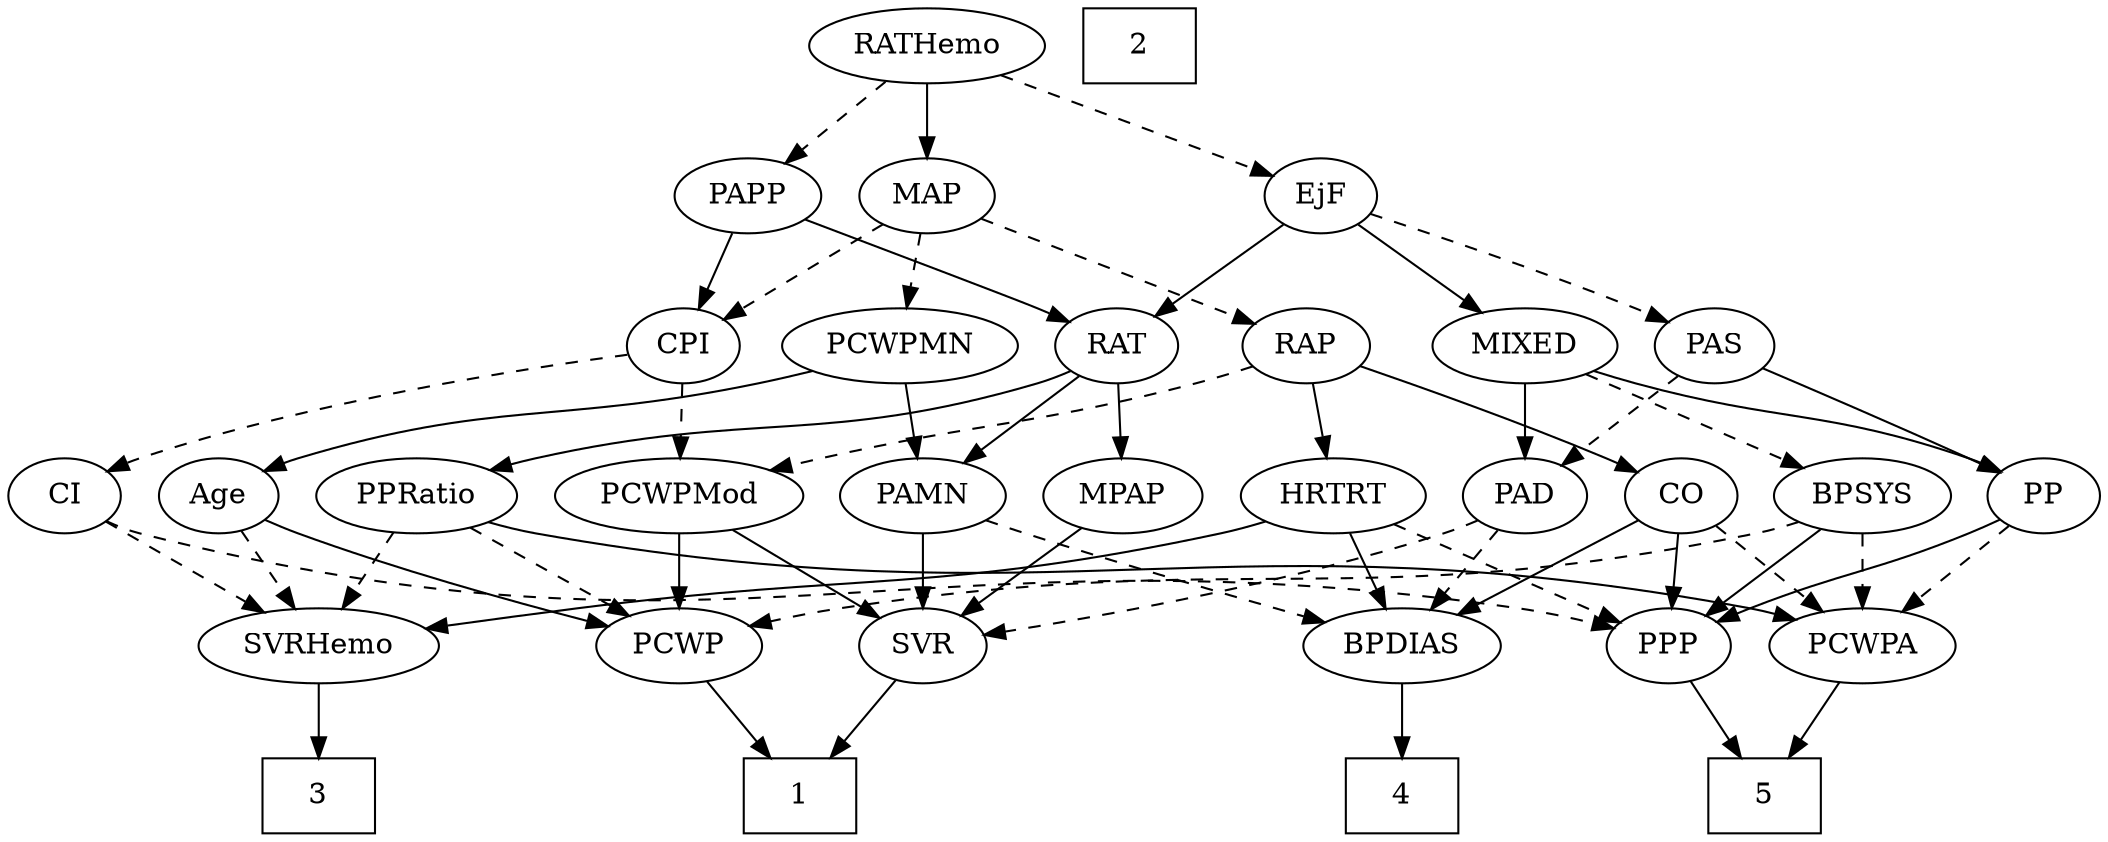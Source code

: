strict digraph {
	graph [bb="0,0,935.1,396"];
	node [label="\N"];
	1	[height=0.5,
		pos="336,18",
		shape=box,
		width=0.75];
	2	[height=0.5,
		pos="629,378",
		shape=box,
		width=0.75];
	3	[height=0.5,
		pos="424,18",
		shape=box,
		width=0.75];
	4	[height=0.5,
		pos="534,18",
		shape=box,
		width=0.75];
	5	[height=0.5,
		pos="154,18",
		shape=box,
		width=0.75];
	Age	[height=0.5,
		pos="730,162",
		width=0.75];
	SVRHemo	[height=0.5,
		pos="424,90",
		width=1.3902];
	Age -> SVRHemo	[pos="e,460.97,102.34 709.45,150.12 704.49,147.83 699.14,145.62 694,144 603.26,115.42 575.74,129.2 483,108 478.97,107.08 474.8,106.04 \
470.63,104.96",
		style=dashed];
	PCWP	[height=0.5,
		pos="321,90",
		width=0.97491];
	Age -> PCWP	[pos="e,347.17,102.39 709.51,149.9 704.56,147.61 699.19,145.46 694,144 552.44,104.04 507.92,142.8 365,108 362.33,107.35 359.61,106.58 \
356.89,105.73",
		style=solid];
	EjF	[height=0.5,
		pos="417,306",
		width=0.75];
	MIXED	[height=0.5,
		pos="380,234",
		width=1.1193];
	EjF -> MIXED	[pos="e,388.79,251.63 408.42,288.76 404,280.4 398.51,270.02 393.53,260.61",
		style=solid];
	PAS	[height=0.5,
		pos="295,234",
		width=0.75];
	EjF -> PAS	[pos="e,314.86,246.4 397.13,293.6 377.19,282.16 346.27,264.42 323.68,251.46",
		style=dashed];
	RAT	[height=0.5,
		pos="539,234",
		width=0.75827];
	EjF -> RAT	[pos="e,519.14,246.4 436.87,293.6 456.81,282.16 487.73,264.42 510.32,251.46",
		style=solid];
	RAP	[height=0.5,
		pos="466,234",
		width=0.77632];
	CO	[height=0.5,
		pos="193,162",
		width=0.75];
	RAP -> CO	[pos="e,213.56,173.84 444.84,222.17 439.75,219.88 434.26,217.65 429,216 342.83,188.93 315.02,207.52 229,180 227.07,179.38 225.12,178.69 \
223.17,177.93",
		style=solid];
	PCWPMod	[height=0.5,
		pos="633,162",
		width=1.4443];
	RAP -> PCWPMod	[pos="e,599.98,176 488.23,222.59 493.08,220.38 498.2,218.08 503,216 532.05,203.41 565.09,189.95 590.6,179.75",
		style=dashed];
	HRTRT	[height=0.5,
		pos="448,162",
		width=1.1013];
	RAP -> HRTRT	[pos="e,452.44,180.28 461.64,216.05 459.64,208.26 457.21,198.82 454.96,190.08",
		style=solid];
	BPSYS	[height=0.5,
		pos="110,162",
		width=1.0471];
	MIXED -> BPSYS	[pos="e,138.62,174.09 349.87,221.86 343.68,219.76 337.16,217.7 331,216 254.87,195.01 232.99,201.49 157,180 154.09,179.18 151.1,178.26 \
148.1,177.3",
		style=dashed];
	PAD	[height=0.5,
		pos="534,162",
		width=0.79437];
	MIXED -> PAD	[pos="e,511.31,173.45 407.44,220.62 431.16,209.9 466.37,193.98 497,180 498.59,179.27 500.22,178.53 501.87,177.78",
		style=solid];
	PP	[height=0.5,
		pos="27,162",
		width=0.75];
	MIXED -> PP	[pos="e,47.512,174.01 350.48,221.69 344.13,219.56 337.39,217.52 331,216 214.09,188.16 178.25,214.06 63,180 61.061,179.43 59.095,178.76 \
57.134,178.04",
		style=solid];
	MPAP	[height=0.5,
		pos="900,162",
		width=0.97491];
	SVR	[height=0.5,
		pos="633,90",
		width=0.77632];
	MPAP -> SVR	[pos="e,659.4,96.067 873.21,149.99 867.58,147.86 861.63,145.75 856,144 791.26,123.9 713.94,107.08 669.45,98.08",
		style=solid];
	PCWPA	[height=0.5,
		pos="110,90",
		width=1.1555];
	BPSYS -> PCWPA	[pos="e,110,108.1 110,143.7 110,135.98 110,126.71 110,118.11",
		style=dashed];
	PPP	[height=0.5,
		pos="197,90",
		width=0.75];
	BPSYS -> PPP	[pos="e,180.34,104.4 128.45,146.15 141.29,135.82 158.55,121.93 172.54,110.68",
		style=solid];
	BPSYS -> PCWP	[pos="e,291.87,100.08 139.03,150.32 144.96,148.19 151.17,146 157,144 199.59,129.42 248.76,113.67 282.06,103.17",
		style=dashed];
	PAD -> SVR	[pos="e,614.8,103.87 552.62,147.83 567.79,137.11 589.4,121.83 606.39,109.82",
		style=dashed];
	BPDIAS	[height=0.5,
		pos="534,90",
		width=1.1735];
	PAD -> BPDIAS	[pos="e,534,108.1 534,143.7 534,135.98 534,126.71 534,118.11",
		style=dashed];
	CO -> PCWPA	[pos="e,128.09,106.26 176.6,147.17 165.02,137.4 149.26,124.11 135.98,112.91",
		style=dashed];
	CO -> BPDIAS	[pos="e,502.97,102.34 213.52,150.02 218.48,147.73 223.84,145.55 229,144 338.22,111.29 372.02,134.13 483,108 486.37,107.21 489.84,106.28 \
493.3,105.29",
		style=solid];
	CO -> PPP	[pos="e,196.02,108.1 193.99,143.7 194.43,135.98 194.96,126.71 195.45,118.11",
		style=solid];
	PAS -> PAD	[pos="e,512.41,173.87 315.61,222.29 320.56,219.99 325.9,217.73 331,216 402.48,191.73 425.39,203.9 497,180 498.91,179.36 500.86,178.66 \
502.8,177.9",
		style=dashed];
	PAS -> PP	[pos="e,47.62,173.67 268.74,228.91 225.19,221.71 135.63,205.11 63,180 61.089,179.34 59.145,178.61 57.2,177.83",
		style=solid];
	PAMN	[height=0.5,
		pos="811,162",
		width=1.011];
	PAMN -> SVR	[pos="e,656.36,100.19 783.19,150.06 751.42,137.57 699.48,117.15 665.77,103.89",
		style=solid];
	PAMN -> BPDIAS	[pos="e,568.02,100.71 783.62,149.9 777.85,147.77 771.77,145.69 766,144 691.88,122.29 671.05,126.22 596,108 590.16,106.58 584.04,105.01 \
578.01,103.41",
		style=dashed];
	RATHemo	[height=0.5,
		pos="535,378",
		width=1.3721];
	RATHemo -> EjF	[pos="e,436.63,318.65 510.26,362.33 491.36,351.11 465.28,335.64 445.5,323.91",
		style=dashed];
	MAP	[height=0.5,
		pos="615,306",
		width=0.84854];
	RATHemo -> MAP	[pos="e,598.55,321.39 553.15,361.12 564.35,351.32 578.83,338.65 590.97,328.02",
		style=solid];
	PAPP	[height=0.5,
		pos="535,306",
		width=0.88464];
	RATHemo -> PAPP	[pos="e,535,324.1 535,359.7 535,351.98 535,342.71 535,334.11",
		style=dashed];
	CPI	[height=0.5,
		pos="613,234",
		width=0.75];
	CPI -> PCWPMod	[pos="e,628.06,180.28 617.84,216.05 620.07,208.26 622.77,198.82 625.26,190.08",
		style=dashed];
	CI	[height=0.5,
		pos="363,162",
		width=0.75];
	CPI -> CI	[pos="e,383.59,173.76 592.02,222.63 586.57,220.21 580.64,217.81 575,216 498.99,191.55 474.75,205.23 399,180 397.08,179.36 395.13,178.65 \
393.18,177.88",
		style=dashed];
	RAT -> MPAP	[pos="e,873.81,174.3 559.9,222.34 565.35,219.93 571.3,217.61 577,216 697.35,182.11 734.81,210.75 856,180 858.66,179.32 861.38,178.53 864.1,\
177.67",
		style=solid];
	RAT -> PAMN	[pos="e,783.65,174.19 560.37,222.4 565.7,220.04 571.48,217.73 577,216 658.58,190.37 683.7,203.2 766,180 768.62,179.26 771.31,178.43 774,\
177.55",
		style=solid];
	PPRatio	[height=0.5,
		pos="278,162",
		width=1.1013];
	RAT -> PPRatio	[pos="e,307.6,173.97 518.03,222.07 513.18,219.83 507.98,217.66 503,216 427.25,190.77 403.99,201.13 327,180 323.83,179.13 320.57,178.16 \
317.31,177.14",
		style=solid];
	SVR -> 1	[pos="e,363.05,28.612 609.8,79.941 602,77.124 593.2,74.186 585,72 499,49.07 474.27,57.879 388,36 383.01,34.734 377.8,33.241 372.68,31.675",
		style=solid];
	PCWPMod -> SVR	[pos="e,633,108.1 633,143.7 633,135.98 633,126.71 633,118.11",
		style=solid];
	PCWPMod -> PCWP	[pos="e,347.24,102.1 594.75,149.71 587.24,147.68 579.4,145.67 572,144 480.91,123.44 454.99,132.95 365,108 362.35,107.27 359.65,106.43 \
356.94,105.54",
		style=solid];
	PCWPA -> 5	[pos="e,143.03,36.447 120.43,72.411 125.54,64.285 131.81,54.307 137.54,45.184",
		style=solid];
	PCWPMN	[height=0.5,
		pos="730,234",
		width=1.3902];
	PCWPMN -> Age	[pos="e,730,180.1 730,215.7 730,207.98 730,198.71 730,190.11",
		style=solid];
	PCWPMN -> PAMN	[pos="e,793.8,177.86 748.38,217.12 759.56,207.45 773.99,194.99 786.17,184.46",
		style=solid];
	SVRHemo -> 3	[pos="e,424,36.104 424,71.697 424,63.983 424,54.712 424,46.112",
		style=solid];
	BPDIAS -> 4	[pos="e,534,36.104 534,71.697 534,63.983 534,54.712 534,46.112",
		style=solid];
	MAP -> RAP	[pos="e,488.15,245.4 591.72,294.06 566.39,282.16 525.74,263.07 497.55,249.82",
		style=dashed];
	MAP -> CPI	[pos="e,613.49,252.1 614.51,287.7 614.29,279.98 614.02,270.71 613.77,262.11",
		style=dashed];
	MAP -> PCWPMN	[pos="e,705.63,249.83 635.56,292.49 652.59,282.12 677.12,267.19 696.91,255.14",
		style=dashed];
	PP -> PCWPA	[pos="e,91.907,106.26 43.398,147.17 54.979,137.4 70.737,124.11 84.017,112.91",
		style=dashed];
	PP -> PPP	[pos="e,175.82,101.39 48.179,150.61 53.014,148.35 58.155,146.03 63,144 105.8,126.08 118.2,125.92 161,108 162.82,107.24 164.68,106.44 166.54,\
105.61",
		style=solid];
	PPP -> 5	[pos="e,164.62,36.292 187.24,73.116 182.14,64.801 175.75,54.41 169.95,44.963",
		style=solid];
	PPRatio -> PCWPA	[pos="e,139.06,103.11 249.88,149.28 222.15,137.73 179.55,119.98 148.65,107.1",
		style=solid];
	PPRatio -> SVRHemo	[pos="e,395.26,104.78 304.44,148.32 327.27,137.38 360.54,121.43 386.19,109.13",
		style=dashed];
	PPRatio -> PCWP	[pos="e,310.88,107.47 288.19,144.41 293.38,135.95 299.81,125.49 305.59,116.08",
		style=dashed];
	PCWP -> 1	[pos="e,332.3,36.275 324.63,72.055 326.3,64.261 328.32,54.822 330.2,46.079",
		style=solid];
	CI -> SVRHemo	[pos="e,409.8,107.29 375.94,146.15 383.85,137.07 394.16,125.24 403.2,114.87",
		style=dashed];
	CI -> PPP	[pos="e,219.7,99.824 341.77,150.74 336.94,148.47 331.81,146.11 327,144 293.96,129.48 255.65,114.02 229.21,103.57",
		style=dashed];
	PAPP -> CPI	[pos="e,597.54,248.87 551.54,290.15 562.69,280.15 577.56,266.8 589.88,255.75",
		style=solid];
	PAPP -> RAT	[pos="e,538.02,252.1 535.99,287.7 536.43,279.98 536.96,270.71 537.45,262.11",
		style=solid];
	HRTRT -> SVRHemo	[pos="e,429.92,108.28 442.19,144.05 439.49,136.18 436.21,126.62 433.19,117.79",
		style=solid];
	HRTRT -> BPDIAS	[pos="e,515.38,106.16 466.66,145.81 478.61,136.09 494.29,123.32 507.51,112.56",
		style=solid];
	HRTRT -> PPP	[pos="e,222.05,96.912 417.8,150.11 411.61,148 405.12,145.86 399,144 340.92,126.34 272.41,109.11 231.95,99.3",
		style=dashed];
}
